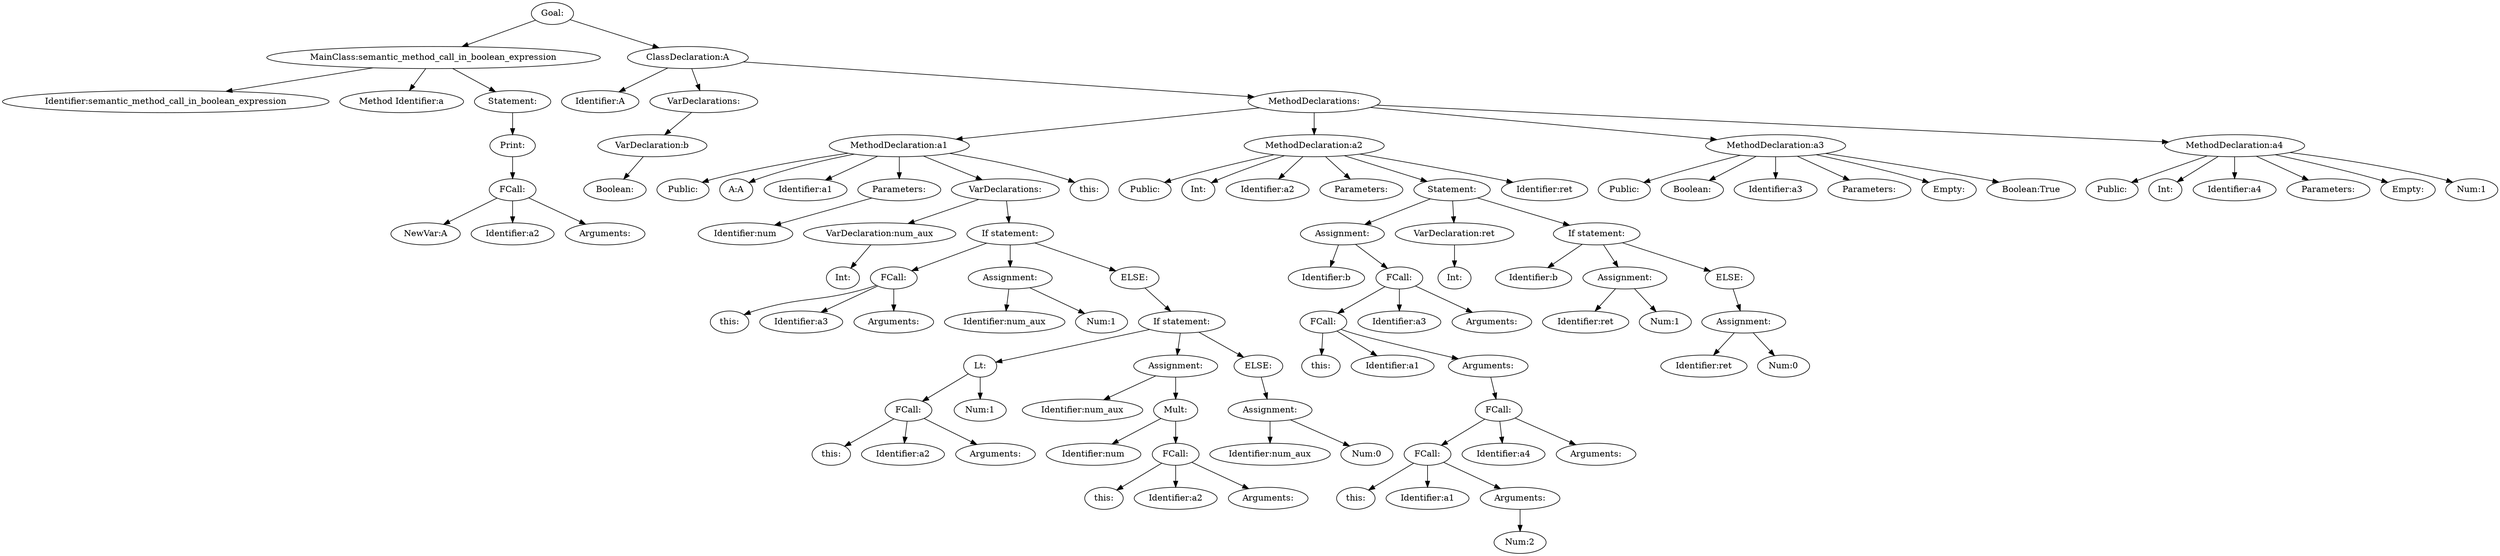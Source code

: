 digraph {
n0 [label="Goal:"];
n1 [label="MainClass:semantic_method_call_in_boolean_expression"];
n2 [label="Identifier:semantic_method_call_in_boolean_expression"];
n1 -> n2
n3 [label="Method Identifier:a"];
n1 -> n3
n4 [label="Statement:"];
n5 [label="Print:"];
n6 [label="FCall:"];
n7 [label="NewVar:A"];
n6 -> n7
n8 [label="Identifier:a2"];
n6 -> n8
n9 [label="Arguments:"];
n6 -> n9
n5 -> n6
n4 -> n5
n1 -> n4
n0 -> n1
n10 [label="ClassDeclaration:A"];
n11 [label="Identifier:A"];
n10 -> n11
n12 [label="VarDeclarations:"];
n13 [label="VarDeclaration:b"];
n14 [label="Boolean:"];
n13 -> n14
n12 -> n13
n10 -> n12
n15 [label="MethodDeclarations:"];
n16 [label="MethodDeclaration:a1"];
n17 [label="Public:"];
n16 -> n17
n18 [label="A:A"];
n16 -> n18
n19 [label="Identifier:a1"];
n16 -> n19
n20 [label="Parameters:"];
n21 [label="Identifier:num"];
n20 -> n21
n16 -> n20
n22 [label="VarDeclarations:"];
n23 [label="VarDeclaration:num_aux"];
n24 [label="Int:"];
n23 -> n24
n22 -> n23
n25 [label="If statement:"];
n26 [label="FCall:"];
n27 [label="this:"];
n26 -> n27
n28 [label="Identifier:a3"];
n26 -> n28
n29 [label="Arguments:"];
n26 -> n29
n25 -> n26
n30 [label="Assignment:"];
n31 [label="Identifier:num_aux"];
n30 -> n31
n32 [label="Num:1"];
n30 -> n32
n25 -> n30
n33 [label="ELSE:"];
n34 [label="If statement:"];
n35 [label="Lt:"];
n36 [label="FCall:"];
n37 [label="this:"];
n36 -> n37
n38 [label="Identifier:a2"];
n36 -> n38
n39 [label="Arguments:"];
n36 -> n39
n35 -> n36
n40 [label="Num:1"];
n35 -> n40
n34 -> n35
n41 [label="Assignment:"];
n42 [label="Identifier:num_aux"];
n41 -> n42
n43 [label="Mult:"];
n44 [label="Identifier:num"];
n43 -> n44
n45 [label="FCall:"];
n46 [label="this:"];
n45 -> n46
n47 [label="Identifier:a2"];
n45 -> n47
n48 [label="Arguments:"];
n45 -> n48
n43 -> n45
n41 -> n43
n34 -> n41
n49 [label="ELSE:"];
n50 [label="Assignment:"];
n51 [label="Identifier:num_aux"];
n50 -> n51
n52 [label="Num:0"];
n50 -> n52
n49 -> n50
n34 -> n49
n33 -> n34
n25 -> n33
n22 -> n25
n16 -> n22
n53 [label="this:"];
n16 -> n53
n15 -> n16
n54 [label="MethodDeclaration:a2"];
n55 [label="Public:"];
n54 -> n55
n56 [label="Int:"];
n54 -> n56
n57 [label="Identifier:a2"];
n54 -> n57
n58 [label="Parameters:"];
n54 -> n58
n59 [label="Statement:"];
n60 [label="Assignment:"];
n61 [label="Identifier:b"];
n60 -> n61
n62 [label="FCall:"];
n63 [label="FCall:"];
n64 [label="this:"];
n63 -> n64
n65 [label="Identifier:a1"];
n63 -> n65
n66 [label="Arguments:"];
n67 [label="FCall:"];
n68 [label="FCall:"];
n69 [label="this:"];
n68 -> n69
n70 [label="Identifier:a1"];
n68 -> n70
n71 [label="Arguments:"];
n72 [label="Num:2"];
n71 -> n72
n68 -> n71
n67 -> n68
n73 [label="Identifier:a4"];
n67 -> n73
n74 [label="Arguments:"];
n67 -> n74
n66 -> n67
n63 -> n66
n62 -> n63
n75 [label="Identifier:a3"];
n62 -> n75
n76 [label="Arguments:"];
n62 -> n76
n60 -> n62
n59 -> n60
n77 [label="VarDeclaration:ret"];
n78 [label="Int:"];
n77 -> n78
n59 -> n77
n79 [label="If statement:"];
n80 [label="Identifier:b"];
n79 -> n80
n81 [label="Assignment:"];
n82 [label="Identifier:ret"];
n81 -> n82
n83 [label="Num:1"];
n81 -> n83
n79 -> n81
n84 [label="ELSE:"];
n85 [label="Assignment:"];
n86 [label="Identifier:ret"];
n85 -> n86
n87 [label="Num:0"];
n85 -> n87
n84 -> n85
n79 -> n84
n59 -> n79
n54 -> n59
n88 [label="Identifier:ret"];
n54 -> n88
n15 -> n54
n89 [label="MethodDeclaration:a3"];
n90 [label="Public:"];
n89 -> n90
n91 [label="Boolean:"];
n89 -> n91
n92 [label="Identifier:a3"];
n89 -> n92
n93 [label="Parameters:"];
n89 -> n93
n94 [label="Empty:"];
n89 -> n94
n95 [label="Boolean:True"];
n89 -> n95
n15 -> n89
n96 [label="MethodDeclaration:a4"];
n97 [label="Public:"];
n96 -> n97
n98 [label="Int:"];
n96 -> n98
n99 [label="Identifier:a4"];
n96 -> n99
n100 [label="Parameters:"];
n96 -> n100
n101 [label="Empty:"];
n96 -> n101
n102 [label="Num:1"];
n96 -> n102
n15 -> n96
n10 -> n15
n0 -> n10
}
